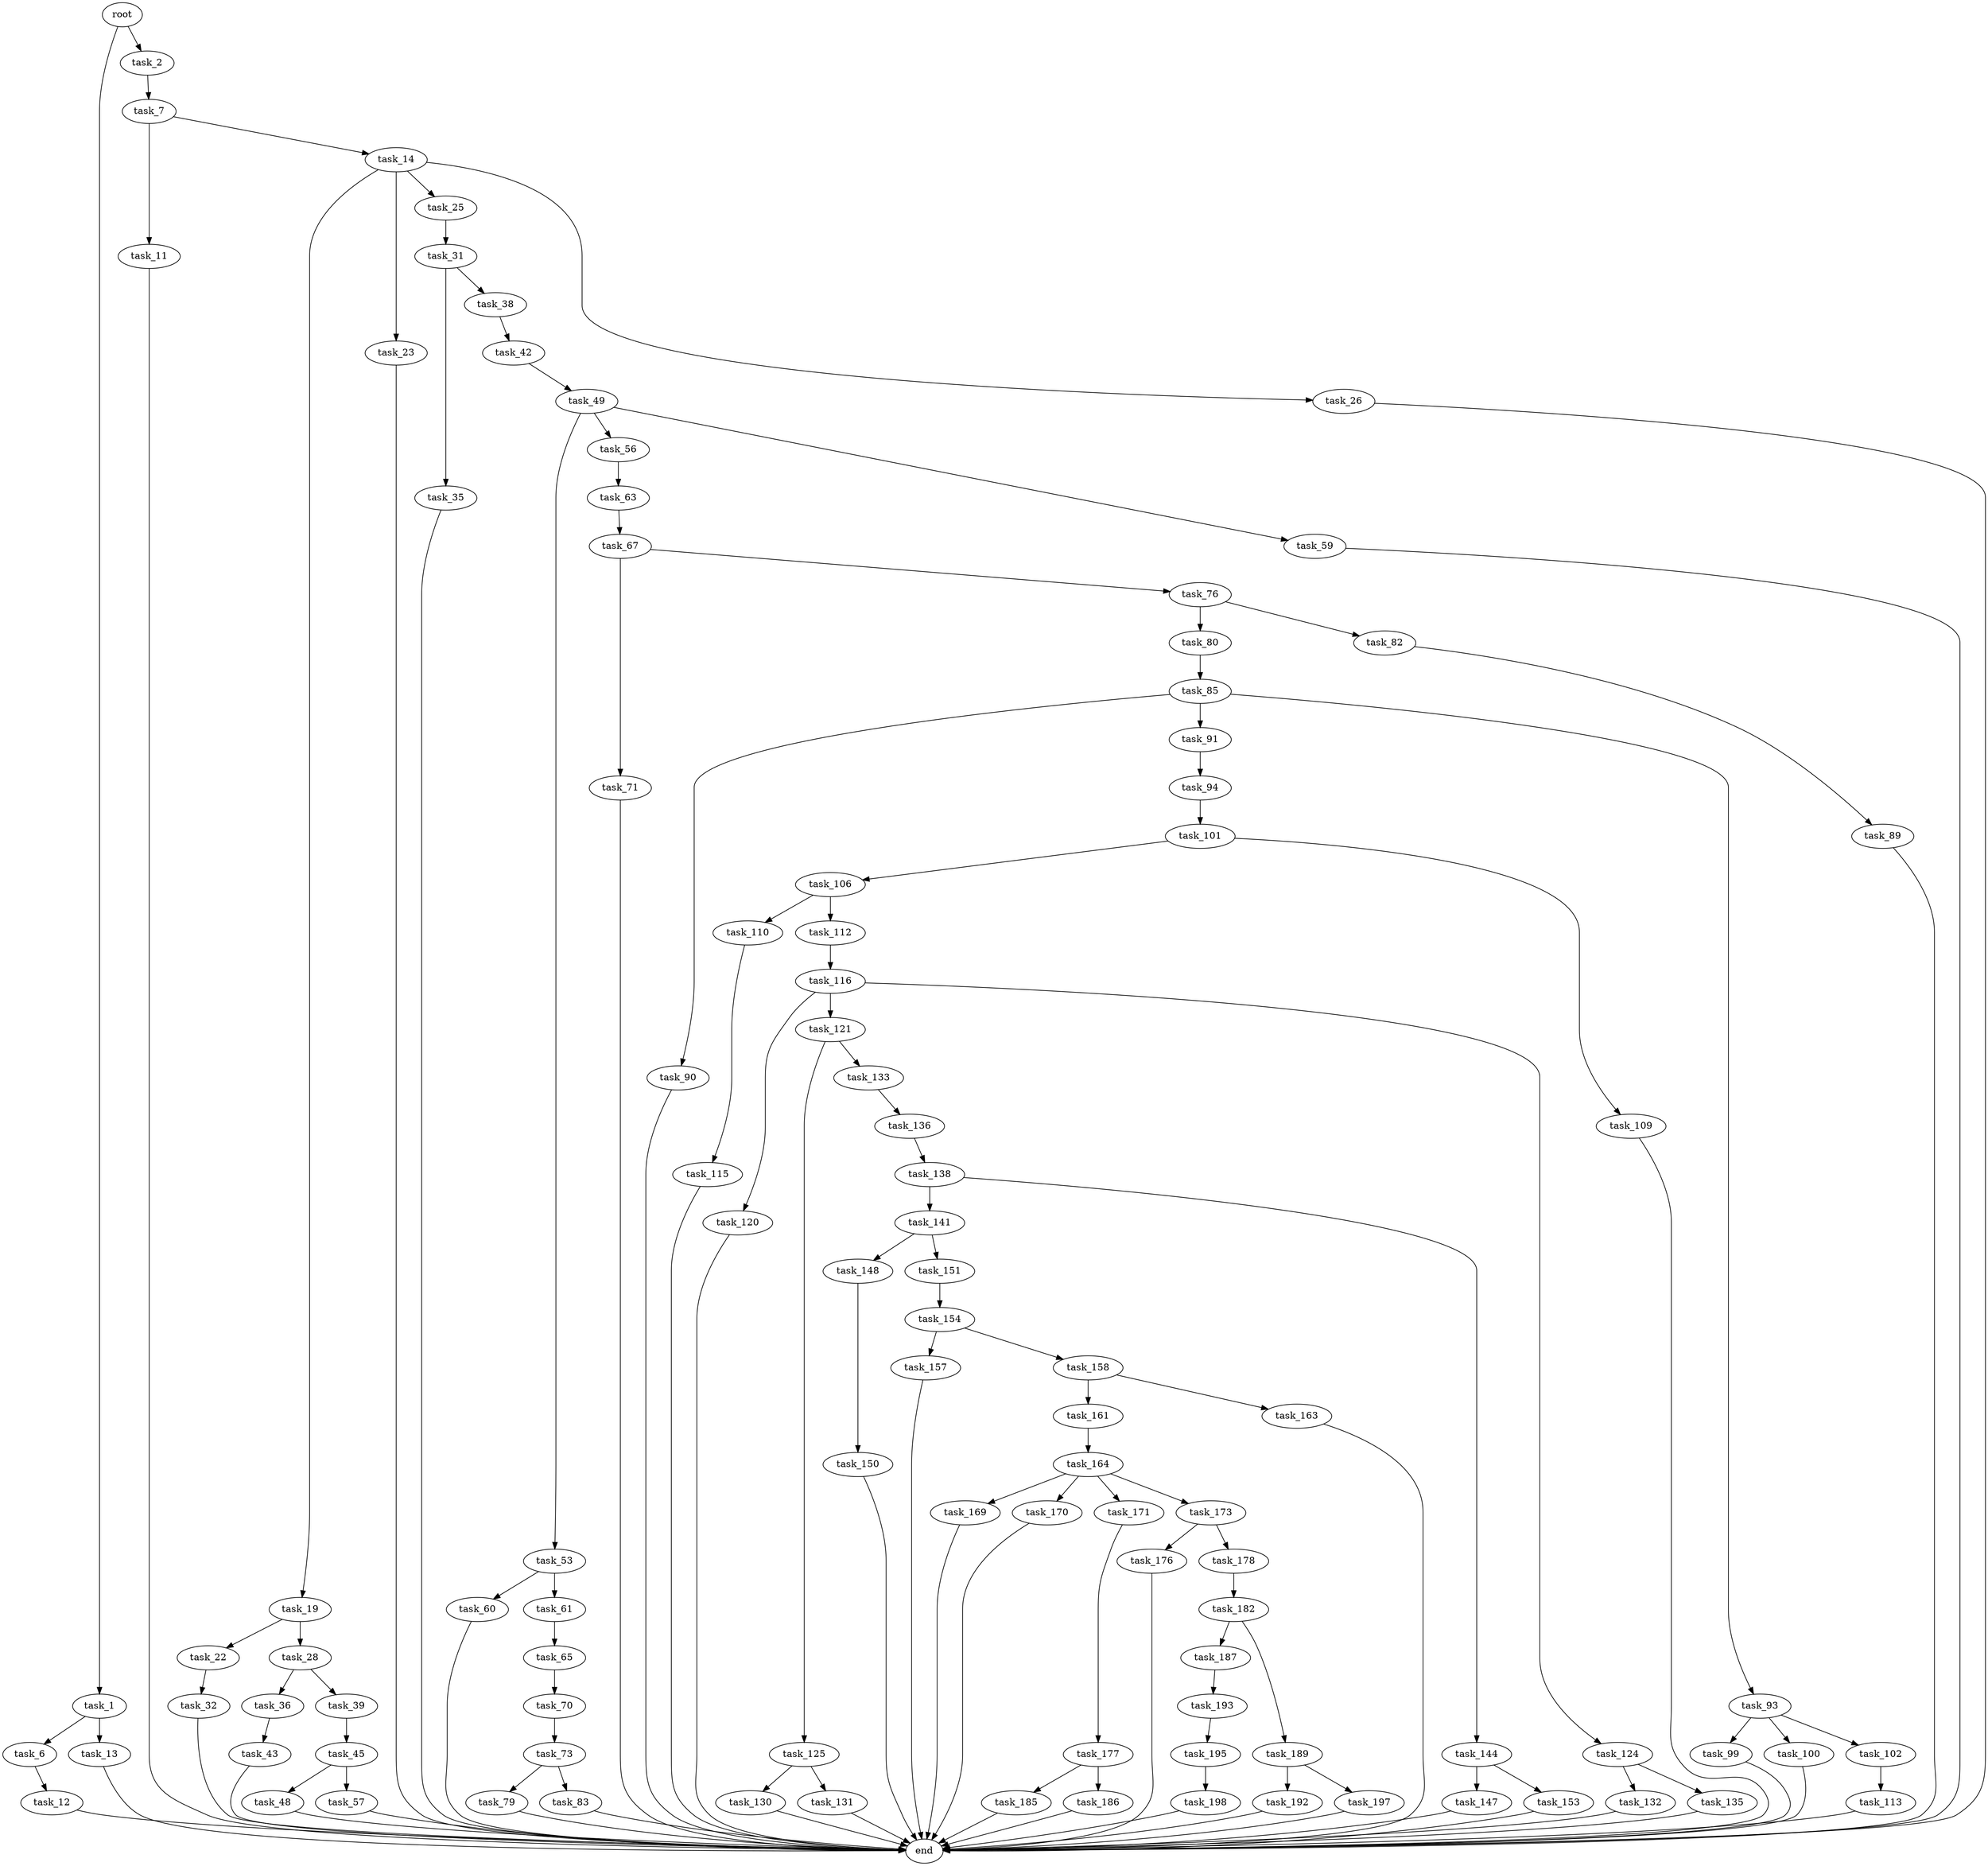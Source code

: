 digraph G {
  root [size="0.000000"];
  task_1 [size="59738843746.000000"];
  task_2 [size="68719476736.000000"];
  task_6 [size="240978528708.000000"];
  task_7 [size="1065330198774.000000"];
  task_11 [size="68719476736.000000"];
  task_12 [size="13110166074.000000"];
  task_13 [size="28991029248.000000"];
  task_14 [size="20298750819.000000"];
  task_19 [size="833406473559.000000"];
  task_22 [size="948044555503.000000"];
  task_23 [size="28991029248.000000"];
  task_25 [size="231928233984.000000"];
  task_26 [size="7335853533.000000"];
  task_28 [size="716804423.000000"];
  task_31 [size="4677434640.000000"];
  task_32 [size="782757789696.000000"];
  task_35 [size="52580334605.000000"];
  task_36 [size="93683788269.000000"];
  task_38 [size="170347397049.000000"];
  task_39 [size="134217728000.000000"];
  task_42 [size="845187815423.000000"];
  task_43 [size="1006931384570.000000"];
  task_45 [size="71688686884.000000"];
  task_48 [size="565515709451.000000"];
  task_49 [size="68719476736.000000"];
  task_53 [size="16406609410.000000"];
  task_56 [size="195781032385.000000"];
  task_57 [size="1130960099.000000"];
  task_59 [size="549755813888.000000"];
  task_60 [size="1657332052.000000"];
  task_61 [size="5880001549.000000"];
  task_63 [size="782757789696.000000"];
  task_65 [size="299808527089.000000"];
  task_67 [size="231928233984.000000"];
  task_70 [size="34845547991.000000"];
  task_71 [size="68719476736.000000"];
  task_73 [size="8589934592.000000"];
  task_76 [size="68719476736.000000"];
  task_79 [size="339917198172.000000"];
  task_80 [size="105891653405.000000"];
  task_82 [size="772869123955.000000"];
  task_83 [size="87759654025.000000"];
  task_85 [size="782757789696.000000"];
  task_89 [size="11040984711.000000"];
  task_90 [size="110888520849.000000"];
  task_91 [size="865751037759.000000"];
  task_93 [size="24932446621.000000"];
  task_94 [size="22069073189.000000"];
  task_99 [size="4874694893.000000"];
  task_100 [size="368293445632.000000"];
  task_101 [size="314639969010.000000"];
  task_102 [size="1276855187.000000"];
  task_106 [size="3901750645.000000"];
  task_109 [size="24381881389.000000"];
  task_110 [size="580944749263.000000"];
  task_112 [size="7667436415.000000"];
  task_113 [size="357165079210.000000"];
  task_115 [size="2683808739.000000"];
  task_116 [size="771268865021.000000"];
  task_120 [size="35596448568.000000"];
  task_121 [size="1031589564121.000000"];
  task_124 [size="549755813888.000000"];
  task_125 [size="1161487152850.000000"];
  task_130 [size="1073741824000.000000"];
  task_131 [size="24848443830.000000"];
  task_132 [size="11425161265.000000"];
  task_133 [size="317103170356.000000"];
  task_135 [size="549755813888.000000"];
  task_136 [size="8589934592.000000"];
  task_138 [size="1073741824000.000000"];
  task_141 [size="1600725837.000000"];
  task_144 [size="549755813888.000000"];
  task_147 [size="1073741824000.000000"];
  task_148 [size="90353028524.000000"];
  task_150 [size="871113860654.000000"];
  task_151 [size="22661754652.000000"];
  task_153 [size="549755813888.000000"];
  task_154 [size="11466204567.000000"];
  task_157 [size="549755813888.000000"];
  task_158 [size="395654993.000000"];
  task_161 [size="68719476736.000000"];
  task_163 [size="22573802102.000000"];
  task_164 [size="782757789696.000000"];
  task_169 [size="50662356245.000000"];
  task_170 [size="4254903361.000000"];
  task_171 [size="362157760814.000000"];
  task_173 [size="28991029248.000000"];
  task_176 [size="17294458986.000000"];
  task_177 [size="157925143034.000000"];
  task_178 [size="1368629799.000000"];
  task_182 [size="14863783881.000000"];
  task_185 [size="28991029248.000000"];
  task_186 [size="463130132052.000000"];
  task_187 [size="299234323180.000000"];
  task_189 [size="52499444038.000000"];
  task_192 [size="28466243881.000000"];
  task_193 [size="1073741824000.000000"];
  task_195 [size="126040916699.000000"];
  task_197 [size="496061870.000000"];
  task_198 [size="8487159109.000000"];
  end [size="0.000000"];

  root -> task_1 [size="1.000000"];
  root -> task_2 [size="1.000000"];
  task_1 -> task_6 [size="134217728.000000"];
  task_1 -> task_13 [size="134217728.000000"];
  task_2 -> task_7 [size="134217728.000000"];
  task_6 -> task_12 [size="301989888.000000"];
  task_7 -> task_11 [size="838860800.000000"];
  task_7 -> task_14 [size="838860800.000000"];
  task_11 -> end [size="1.000000"];
  task_12 -> end [size="1.000000"];
  task_13 -> end [size="1.000000"];
  task_14 -> task_19 [size="536870912.000000"];
  task_14 -> task_23 [size="536870912.000000"];
  task_14 -> task_25 [size="536870912.000000"];
  task_14 -> task_26 [size="536870912.000000"];
  task_19 -> task_22 [size="536870912.000000"];
  task_19 -> task_28 [size="536870912.000000"];
  task_22 -> task_32 [size="838860800.000000"];
  task_23 -> end [size="1.000000"];
  task_25 -> task_31 [size="301989888.000000"];
  task_26 -> end [size="1.000000"];
  task_28 -> task_36 [size="33554432.000000"];
  task_28 -> task_39 [size="33554432.000000"];
  task_31 -> task_35 [size="134217728.000000"];
  task_31 -> task_38 [size="134217728.000000"];
  task_32 -> end [size="1.000000"];
  task_35 -> end [size="1.000000"];
  task_36 -> task_43 [size="411041792.000000"];
  task_38 -> task_42 [size="134217728.000000"];
  task_39 -> task_45 [size="209715200.000000"];
  task_42 -> task_49 [size="679477248.000000"];
  task_43 -> end [size="1.000000"];
  task_45 -> task_48 [size="134217728.000000"];
  task_45 -> task_57 [size="134217728.000000"];
  task_48 -> end [size="1.000000"];
  task_49 -> task_53 [size="134217728.000000"];
  task_49 -> task_56 [size="134217728.000000"];
  task_49 -> task_59 [size="134217728.000000"];
  task_53 -> task_60 [size="411041792.000000"];
  task_53 -> task_61 [size="411041792.000000"];
  task_56 -> task_63 [size="301989888.000000"];
  task_57 -> end [size="1.000000"];
  task_59 -> end [size="1.000000"];
  task_60 -> end [size="1.000000"];
  task_61 -> task_65 [size="301989888.000000"];
  task_63 -> task_67 [size="679477248.000000"];
  task_65 -> task_70 [size="209715200.000000"];
  task_67 -> task_71 [size="301989888.000000"];
  task_67 -> task_76 [size="301989888.000000"];
  task_70 -> task_73 [size="75497472.000000"];
  task_71 -> end [size="1.000000"];
  task_73 -> task_79 [size="33554432.000000"];
  task_73 -> task_83 [size="33554432.000000"];
  task_76 -> task_80 [size="134217728.000000"];
  task_76 -> task_82 [size="134217728.000000"];
  task_79 -> end [size="1.000000"];
  task_80 -> task_85 [size="134217728.000000"];
  task_82 -> task_89 [size="536870912.000000"];
  task_83 -> end [size="1.000000"];
  task_85 -> task_90 [size="679477248.000000"];
  task_85 -> task_91 [size="679477248.000000"];
  task_85 -> task_93 [size="679477248.000000"];
  task_89 -> end [size="1.000000"];
  task_90 -> end [size="1.000000"];
  task_91 -> task_94 [size="536870912.000000"];
  task_93 -> task_99 [size="411041792.000000"];
  task_93 -> task_100 [size="411041792.000000"];
  task_93 -> task_102 [size="411041792.000000"];
  task_94 -> task_101 [size="838860800.000000"];
  task_99 -> end [size="1.000000"];
  task_100 -> end [size="1.000000"];
  task_101 -> task_106 [size="536870912.000000"];
  task_101 -> task_109 [size="536870912.000000"];
  task_102 -> task_113 [size="134217728.000000"];
  task_106 -> task_110 [size="75497472.000000"];
  task_106 -> task_112 [size="75497472.000000"];
  task_109 -> end [size="1.000000"];
  task_110 -> task_115 [size="411041792.000000"];
  task_112 -> task_116 [size="209715200.000000"];
  task_113 -> end [size="1.000000"];
  task_115 -> end [size="1.000000"];
  task_116 -> task_120 [size="679477248.000000"];
  task_116 -> task_121 [size="679477248.000000"];
  task_116 -> task_124 [size="679477248.000000"];
  task_120 -> end [size="1.000000"];
  task_121 -> task_125 [size="679477248.000000"];
  task_121 -> task_133 [size="679477248.000000"];
  task_124 -> task_132 [size="536870912.000000"];
  task_124 -> task_135 [size="536870912.000000"];
  task_125 -> task_130 [size="838860800.000000"];
  task_125 -> task_131 [size="838860800.000000"];
  task_130 -> end [size="1.000000"];
  task_131 -> end [size="1.000000"];
  task_132 -> end [size="1.000000"];
  task_133 -> task_136 [size="536870912.000000"];
  task_135 -> end [size="1.000000"];
  task_136 -> task_138 [size="33554432.000000"];
  task_138 -> task_141 [size="838860800.000000"];
  task_138 -> task_144 [size="838860800.000000"];
  task_141 -> task_148 [size="33554432.000000"];
  task_141 -> task_151 [size="33554432.000000"];
  task_144 -> task_147 [size="536870912.000000"];
  task_144 -> task_153 [size="536870912.000000"];
  task_147 -> end [size="1.000000"];
  task_148 -> task_150 [size="411041792.000000"];
  task_150 -> end [size="1.000000"];
  task_151 -> task_154 [size="838860800.000000"];
  task_153 -> end [size="1.000000"];
  task_154 -> task_157 [size="301989888.000000"];
  task_154 -> task_158 [size="301989888.000000"];
  task_157 -> end [size="1.000000"];
  task_158 -> task_161 [size="33554432.000000"];
  task_158 -> task_163 [size="33554432.000000"];
  task_161 -> task_164 [size="134217728.000000"];
  task_163 -> end [size="1.000000"];
  task_164 -> task_169 [size="679477248.000000"];
  task_164 -> task_170 [size="679477248.000000"];
  task_164 -> task_171 [size="679477248.000000"];
  task_164 -> task_173 [size="679477248.000000"];
  task_169 -> end [size="1.000000"];
  task_170 -> end [size="1.000000"];
  task_171 -> task_177 [size="838860800.000000"];
  task_173 -> task_176 [size="75497472.000000"];
  task_173 -> task_178 [size="75497472.000000"];
  task_176 -> end [size="1.000000"];
  task_177 -> task_185 [size="209715200.000000"];
  task_177 -> task_186 [size="209715200.000000"];
  task_178 -> task_182 [size="75497472.000000"];
  task_182 -> task_187 [size="838860800.000000"];
  task_182 -> task_189 [size="838860800.000000"];
  task_185 -> end [size="1.000000"];
  task_186 -> end [size="1.000000"];
  task_187 -> task_193 [size="536870912.000000"];
  task_189 -> task_192 [size="75497472.000000"];
  task_189 -> task_197 [size="75497472.000000"];
  task_192 -> end [size="1.000000"];
  task_193 -> task_195 [size="838860800.000000"];
  task_195 -> task_198 [size="209715200.000000"];
  task_197 -> end [size="1.000000"];
  task_198 -> end [size="1.000000"];
}
